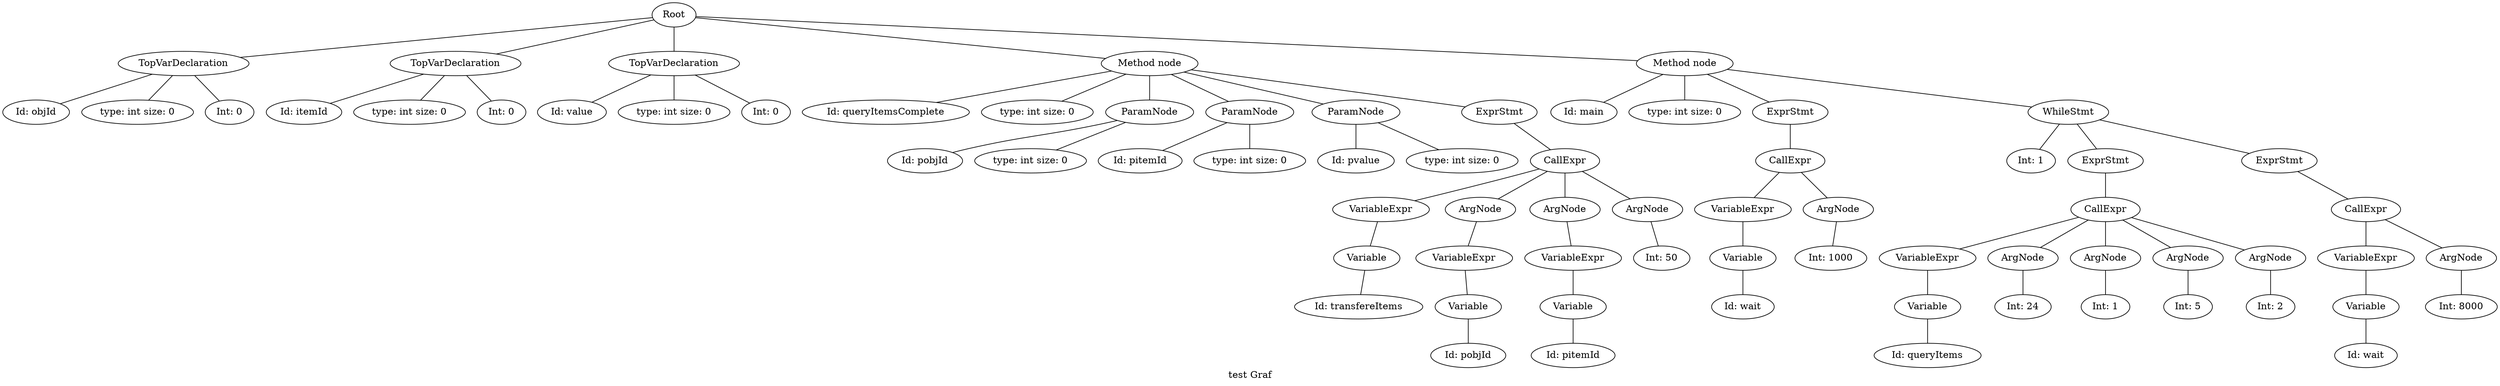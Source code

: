 graph ""
{
#   node [fontsize=10,width=".2", height=".2", margin=0];
#   graph[fontsize=8];
label="test Graf"
n0 ;
n0 [label="Root"] ;
n0 -- n1 ;
n1 [label="TopVarDeclaration"] ;
n0 -- n2 ;
n2 [label="TopVarDeclaration"] ;
n0 -- n3 ;
n3 [label="TopVarDeclaration"] ;
n0 -- n4 ;
n4 [label="Method node"] ;
n0 -- n5 ;
n5 [label="Method node"] ;
n5 -- n6 ;
n6 [label="Id: main"] ;
n5 -- n7 ;
n7 [label="type: int size: 0"] ;
n5 -- n8 ;
n8 [label="ExprStmt"] ;
n5 -- n9 ;
n9 [label="WhileStmt"] ;
n9 -- n10 ;
n10 [label="Int: 1"] ;
n9 -- n11 ;
n11 [label="ExprStmt"] ;
n9 -- n12 ;
n12 [label="ExprStmt"] ;
n12 -- n13 ;
n13 [label="CallExpr"] ;
n13 -- n14 ;
n14 [label="VariableExpr"] ;
n14 -- n15 ;
n15 [label="Variable"] ;
n15 -- n16 ;
n16 [label="Id: wait"] ;
n13 -- n17 ;
n17 [label="ArgNode"] ;
n17 -- n18 ;
n18 [label="Int: 8000"] ;
n11 -- n19 ;
n19 [label="CallExpr"] ;
n19 -- n20 ;
n20 [label="VariableExpr"] ;
n20 -- n21 ;
n21 [label="Variable"] ;
n21 -- n22 ;
n22 [label="Id: queryItems"] ;
n19 -- n23 ;
n23 [label="ArgNode"] ;
n19 -- n24 ;
n24 [label="ArgNode"] ;
n19 -- n25 ;
n25 [label="ArgNode"] ;
n19 -- n26 ;
n26 [label="ArgNode"] ;
n26 -- n27 ;
n27 [label="Int: 2"] ;
n25 -- n28 ;
n28 [label="Int: 5"] ;
n24 -- n29 ;
n29 [label="Int: 1"] ;
n23 -- n30 ;
n30 [label="Int: 24"] ;
n8 -- n31 ;
n31 [label="CallExpr"] ;
n31 -- n32 ;
n32 [label="VariableExpr"] ;
n32 -- n33 ;
n33 [label="Variable"] ;
n33 -- n34 ;
n34 [label="Id: wait"] ;
n31 -- n35 ;
n35 [label="ArgNode"] ;
n35 -- n36 ;
n36 [label="Int: 1000"] ;
n4 -- n37 ;
n37 [label="Id: queryItemsComplete"] ;
n4 -- n38 ;
n38 [label="type: int size: 0"] ;
n4 -- n39 ;
n39 [label="ParamNode"] ;
n4 -- n40 ;
n40 [label="ParamNode"] ;
n4 -- n41 ;
n41 [label="ParamNode"] ;
n41 -- n42 ;
n42 [label="Id: pvalue"] ;
n41 -- n43 ;
n43 [label="type: int size: 0"] ;
n40 -- n44 ;
n44 [label="Id: pitemId"] ;
n40 -- n45 ;
n45 [label="type: int size: 0"] ;
n39 -- n46 ;
n46 [label="Id: pobjId"] ;
n39 -- n47 ;
n47 [label="type: int size: 0"] ;
n4 -- n48 ;
n48 [label="ExprStmt"] ;
n48 -- n49 ;
n49 [label="CallExpr"] ;
n49 -- n50 ;
n50 [label="VariableExpr"] ;
n50 -- n51 ;
n51 [label="Variable"] ;
n51 -- n52 ;
n52 [label="Id: transfereItems"] ;
n49 -- n53 ;
n53 [label="ArgNode"] ;
n49 -- n54 ;
n54 [label="ArgNode"] ;
n49 -- n55 ;
n55 [label="ArgNode"] ;
n55 -- n56 ;
n56 [label="Int: 50"] ;
n54 -- n57 ;
n57 [label="VariableExpr"] ;
n57 -- n58 ;
n58 [label="Variable"] ;
n58 -- n59 ;
n59 [label="Id: pitemId"] ;
n53 -- n60 ;
n60 [label="VariableExpr"] ;
n60 -- n61 ;
n61 [label="Variable"] ;
n61 -- n62 ;
n62 [label="Id: pobjId"] ;
n3 -- n63 ;
n63 [label="Id: value"] ;
n3 -- n64 ;
n64 [label="type: int size: 0"] ;
n3 -- n65 ;
n65 [label="Int: 0"] ;
n2 -- n66 ;
n66 [label="Id: itemId"] ;
n2 -- n67 ;
n67 [label="type: int size: 0"] ;
n2 -- n68 ;
n68 [label="Int: 0"] ;
n1 -- n69 ;
n69 [label="Id: objId"] ;
n1 -- n70 ;
n70 [label="type: int size: 0"] ;
n1 -- n71 ;
n71 [label="Int: 0"] ;
}
